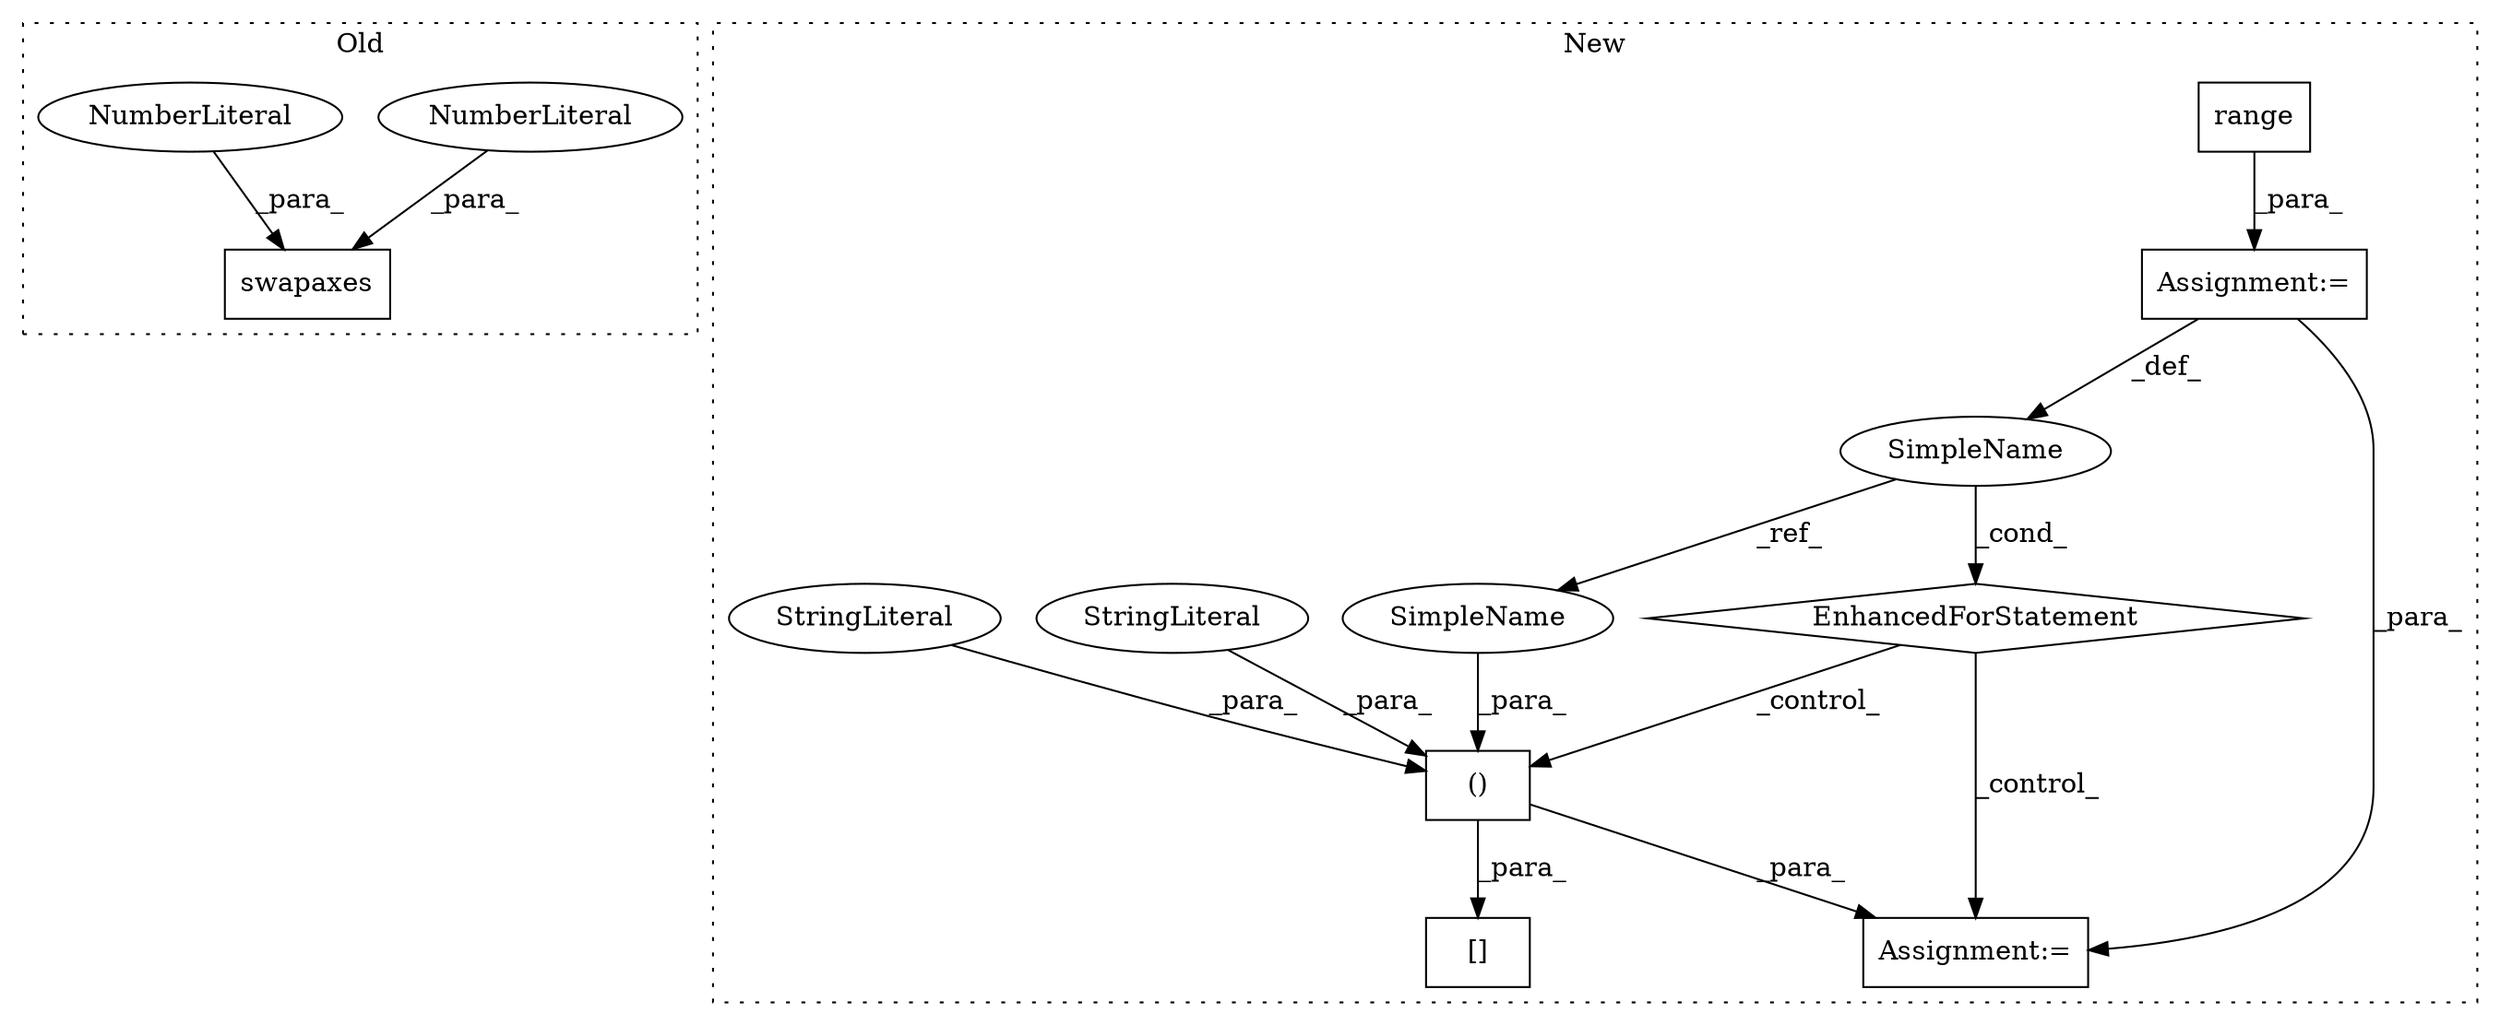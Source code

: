 digraph G {
subgraph cluster0 {
1 [label="swapaxes" a="32" s="1938,1950" l="9,1" shape="box"];
4 [label="NumberLiteral" a="34" s="1949" l="1" shape="ellipse"];
9 [label="NumberLiteral" a="34" s="1947" l="1" shape="ellipse"];
label = "Old";
style="dotted";
}
subgraph cluster1 {
2 [label="range" a="32" s="1703,1724" l="6,1" shape="box"];
3 [label="[]" a="2" s="1770,1852" l="23,2" shape="box"];
5 [label="Assignment:=" a="7" s="1634,1725" l="61,2" shape="box"];
6 [label="()" a="106" s="1793" l="59" shape="box"];
7 [label="EnhancedForStatement" a="70" s="1634,1725" l="61,2" shape="diamond"];
8 [label="SimpleName" a="42" s="1699" l="1" shape="ellipse"];
10 [label="StringLiteral" a="45" s="1793" l="16" shape="ellipse"];
11 [label="StringLiteral" a="45" s="1822" l="16" shape="ellipse"];
12 [label="Assignment:=" a="7" s="1740" l="1" shape="box"];
13 [label="SimpleName" a="42" s="1851" l="1" shape="ellipse"];
label = "New";
style="dotted";
}
2 -> 5 [label="_para_"];
4 -> 1 [label="_para_"];
5 -> 8 [label="_def_"];
5 -> 12 [label="_para_"];
6 -> 12 [label="_para_"];
6 -> 3 [label="_para_"];
7 -> 12 [label="_control_"];
7 -> 6 [label="_control_"];
8 -> 7 [label="_cond_"];
8 -> 13 [label="_ref_"];
9 -> 1 [label="_para_"];
10 -> 6 [label="_para_"];
11 -> 6 [label="_para_"];
13 -> 6 [label="_para_"];
}